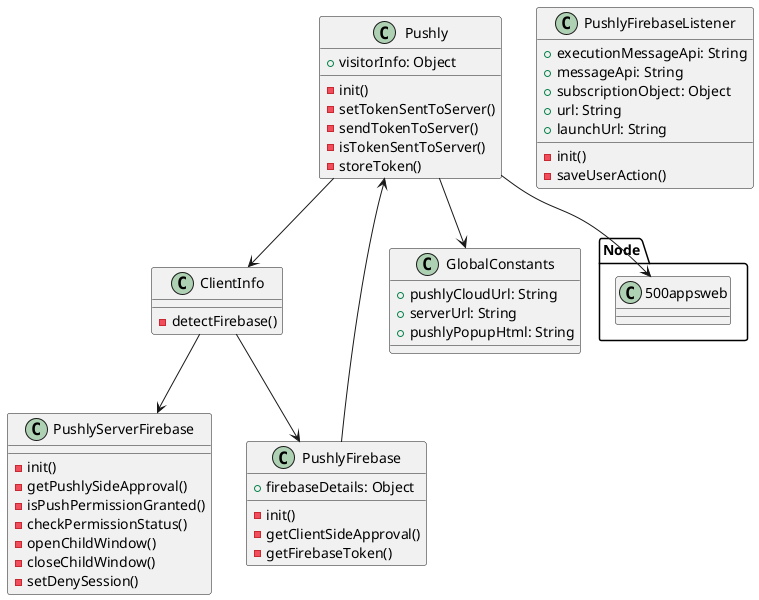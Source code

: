 @startuml Pushly
class Pushly {
    +visitorInfo: Object
    -init()
    -setTokenSentToServer()
    -sendTokenToServer()
    -isTokenSentToServer()
    -storeToken()
    
}
 
class ClientInfo {
     -detectFirebase()
}

class PushlyServerFirebase {
      -init()
      -getPushlySideApproval()
      -isPushPermissionGranted()
      -checkPermissionStatus()
      -openChildWindow()
      -closeChildWindow()
      -setDenySession()
}

class PushlyFirebase {
      +firebaseDetails: Object
      -init()
      -getClientSideApproval()
      -getFirebaseToken()
      
}
 
class PushlyFirebaseListener {
      +executionMessageApi: String
      +messageApi: String
      +subscriptionObject: Object
      +url: String
      +launchUrl: String
      -init()
      -saveUserAction()
}

class GlobalConstants {
      +pushlyCloudUrl: String
      +serverUrl: String
      +pushlyPopupHtml: String
}


Pushly -down-> Node.500appsweb
Pushly -down-> ClientInfo
Pushly -down-> GlobalConstants

ClientInfo -down-> PushlyFirebase
ClientInfo -down-> PushlyServerFirebase

PushlyFirebase -up-> Pushly

@enduml

